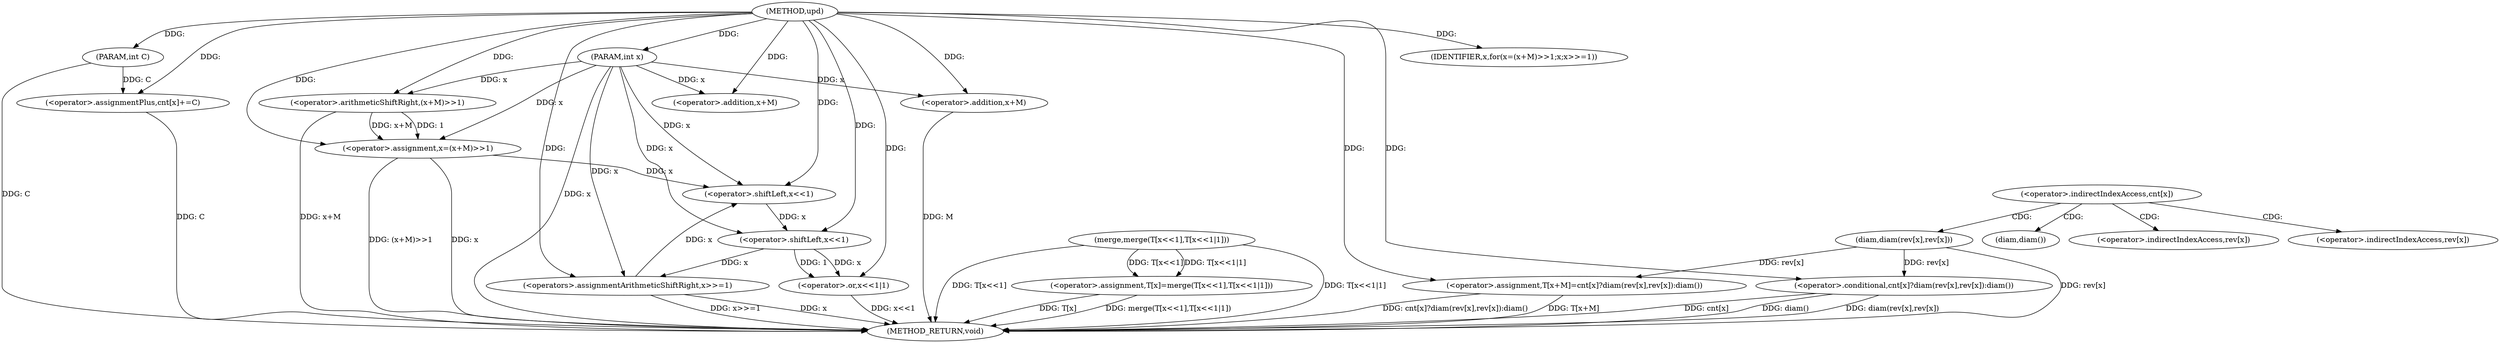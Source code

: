 digraph "upd" {  
"1000449" [label = "(METHOD,upd)" ]
"1000506" [label = "(METHOD_RETURN,void)" ]
"1000450" [label = "(PARAM,int x)" ]
"1000451" [label = "(PARAM,int C)" ]
"1000454" [label = "(<operator>.assignmentPlus,cnt[x]+=C)" ]
"1000459" [label = "(<operator>.assignment,T[x+M]=cnt[x]?diam(rev[x],rev[x]):diam())" ]
"1000478" [label = "(<operator>.assignment,x=(x+M)>>1)" ]
"1000485" [label = "(IDENTIFIER,x,for(x=(x+M)>>1;x;x>>=1))" ]
"1000486" [label = "(<operators>.assignmentArithmeticShiftRight,x>>=1)" ]
"1000489" [label = "(<operator>.assignment,T[x]=merge(T[x<<1],T[x<<1|1]))" ]
"1000465" [label = "(<operator>.conditional,cnt[x]?diam(rev[x],rev[x]):diam())" ]
"1000480" [label = "(<operator>.arithmeticShiftRight,(x+M)>>1)" ]
"1000493" [label = "(merge,merge(T[x<<1],T[x<<1|1]))" ]
"1000462" [label = "(<operator>.addition,x+M)" ]
"1000469" [label = "(diam,diam(rev[x],rev[x]))" ]
"1000481" [label = "(<operator>.addition,x+M)" ]
"1000496" [label = "(<operator>.shiftLeft,x<<1)" ]
"1000501" [label = "(<operator>.or,x<<1|1)" ]
"1000502" [label = "(<operator>.shiftLeft,x<<1)" ]
"1000466" [label = "(<operator>.indirectIndexAccess,cnt[x])" ]
"1000476" [label = "(diam,diam())" ]
"1000470" [label = "(<operator>.indirectIndexAccess,rev[x])" ]
"1000473" [label = "(<operator>.indirectIndexAccess,rev[x])" ]
  "1000450" -> "1000506"  [ label = "DDG: x"] 
  "1000451" -> "1000506"  [ label = "DDG: C"] 
  "1000454" -> "1000506"  [ label = "DDG: C"] 
  "1000459" -> "1000506"  [ label = "DDG: T[x+M]"] 
  "1000465" -> "1000506"  [ label = "DDG: cnt[x]"] 
  "1000465" -> "1000506"  [ label = "DDG: diam()"] 
  "1000469" -> "1000506"  [ label = "DDG: rev[x]"] 
  "1000465" -> "1000506"  [ label = "DDG: diam(rev[x],rev[x])"] 
  "1000459" -> "1000506"  [ label = "DDG: cnt[x]?diam(rev[x],rev[x]):diam()"] 
  "1000478" -> "1000506"  [ label = "DDG: x"] 
  "1000481" -> "1000506"  [ label = "DDG: M"] 
  "1000480" -> "1000506"  [ label = "DDG: x+M"] 
  "1000478" -> "1000506"  [ label = "DDG: (x+M)>>1"] 
  "1000489" -> "1000506"  [ label = "DDG: T[x]"] 
  "1000493" -> "1000506"  [ label = "DDG: T[x<<1]"] 
  "1000501" -> "1000506"  [ label = "DDG: x<<1"] 
  "1000493" -> "1000506"  [ label = "DDG: T[x<<1|1]"] 
  "1000489" -> "1000506"  [ label = "DDG: merge(T[x<<1],T[x<<1|1])"] 
  "1000486" -> "1000506"  [ label = "DDG: x"] 
  "1000486" -> "1000506"  [ label = "DDG: x>>=1"] 
  "1000449" -> "1000450"  [ label = "DDG: "] 
  "1000449" -> "1000451"  [ label = "DDG: "] 
  "1000451" -> "1000454"  [ label = "DDG: C"] 
  "1000449" -> "1000454"  [ label = "DDG: "] 
  "1000469" -> "1000459"  [ label = "DDG: rev[x]"] 
  "1000449" -> "1000459"  [ label = "DDG: "] 
  "1000480" -> "1000478"  [ label = "DDG: x+M"] 
  "1000480" -> "1000478"  [ label = "DDG: 1"] 
  "1000449" -> "1000485"  [ label = "DDG: "] 
  "1000493" -> "1000489"  [ label = "DDG: T[x<<1]"] 
  "1000493" -> "1000489"  [ label = "DDG: T[x<<1|1]"] 
  "1000450" -> "1000478"  [ label = "DDG: x"] 
  "1000449" -> "1000478"  [ label = "DDG: "] 
  "1000502" -> "1000486"  [ label = "DDG: x"] 
  "1000450" -> "1000486"  [ label = "DDG: x"] 
  "1000449" -> "1000486"  [ label = "DDG: "] 
  "1000469" -> "1000465"  [ label = "DDG: rev[x]"] 
  "1000449" -> "1000465"  [ label = "DDG: "] 
  "1000450" -> "1000480"  [ label = "DDG: x"] 
  "1000449" -> "1000480"  [ label = "DDG: "] 
  "1000450" -> "1000462"  [ label = "DDG: x"] 
  "1000449" -> "1000462"  [ label = "DDG: "] 
  "1000450" -> "1000481"  [ label = "DDG: x"] 
  "1000449" -> "1000481"  [ label = "DDG: "] 
  "1000478" -> "1000496"  [ label = "DDG: x"] 
  "1000486" -> "1000496"  [ label = "DDG: x"] 
  "1000450" -> "1000496"  [ label = "DDG: x"] 
  "1000449" -> "1000496"  [ label = "DDG: "] 
  "1000502" -> "1000501"  [ label = "DDG: 1"] 
  "1000502" -> "1000501"  [ label = "DDG: x"] 
  "1000449" -> "1000501"  [ label = "DDG: "] 
  "1000496" -> "1000502"  [ label = "DDG: x"] 
  "1000450" -> "1000502"  [ label = "DDG: x"] 
  "1000449" -> "1000502"  [ label = "DDG: "] 
  "1000466" -> "1000469"  [ label = "CDG: "] 
  "1000466" -> "1000476"  [ label = "CDG: "] 
  "1000466" -> "1000473"  [ label = "CDG: "] 
  "1000466" -> "1000470"  [ label = "CDG: "] 
}
